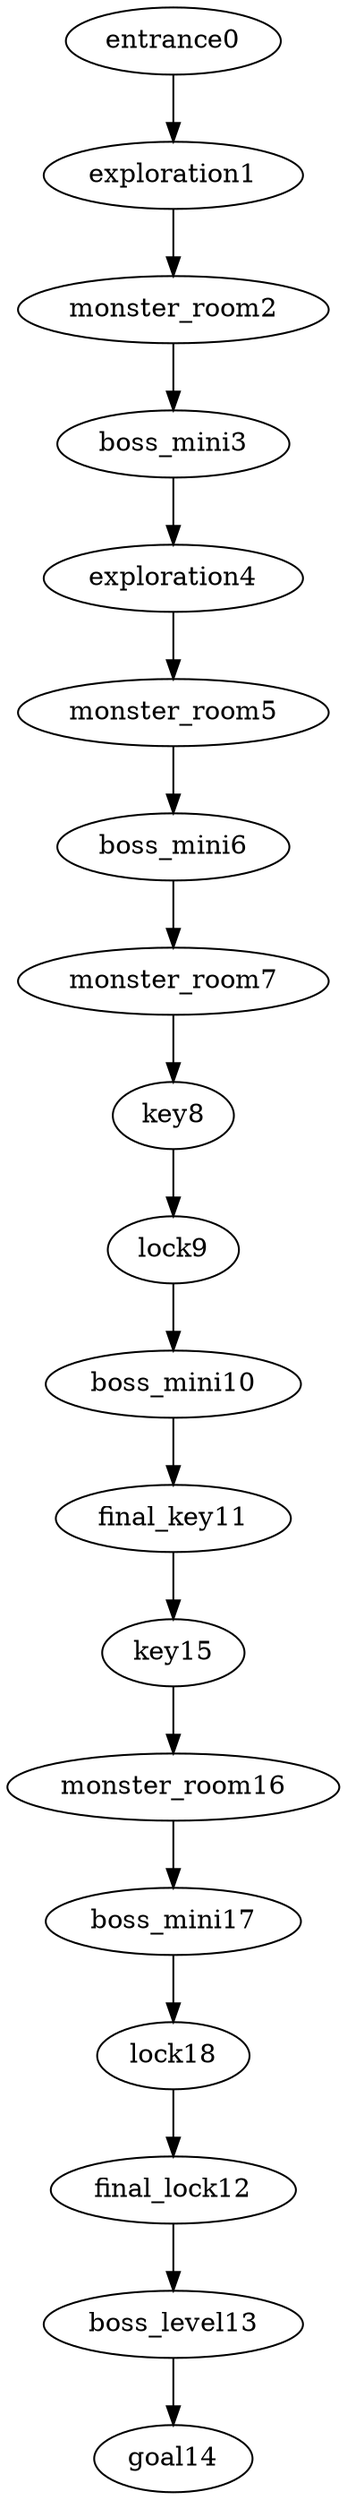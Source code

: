 digraph mission {
entrance0 -> exploration1
exploration1 -> monster_room2
monster_room2 -> boss_mini3
boss_mini3 -> exploration4
exploration4 -> monster_room5
monster_room5 -> boss_mini6
boss_mini6 -> monster_room7
monster_room7 -> key8
key8 -> lock9
lock9 -> boss_mini10
boss_mini10 -> final_key11
final_key11 -> key15
final_lock12 -> boss_level13
boss_level13 -> goal14
key15 -> monster_room16
monster_room16 -> boss_mini17
boss_mini17 -> lock18
lock18 -> final_lock12
}